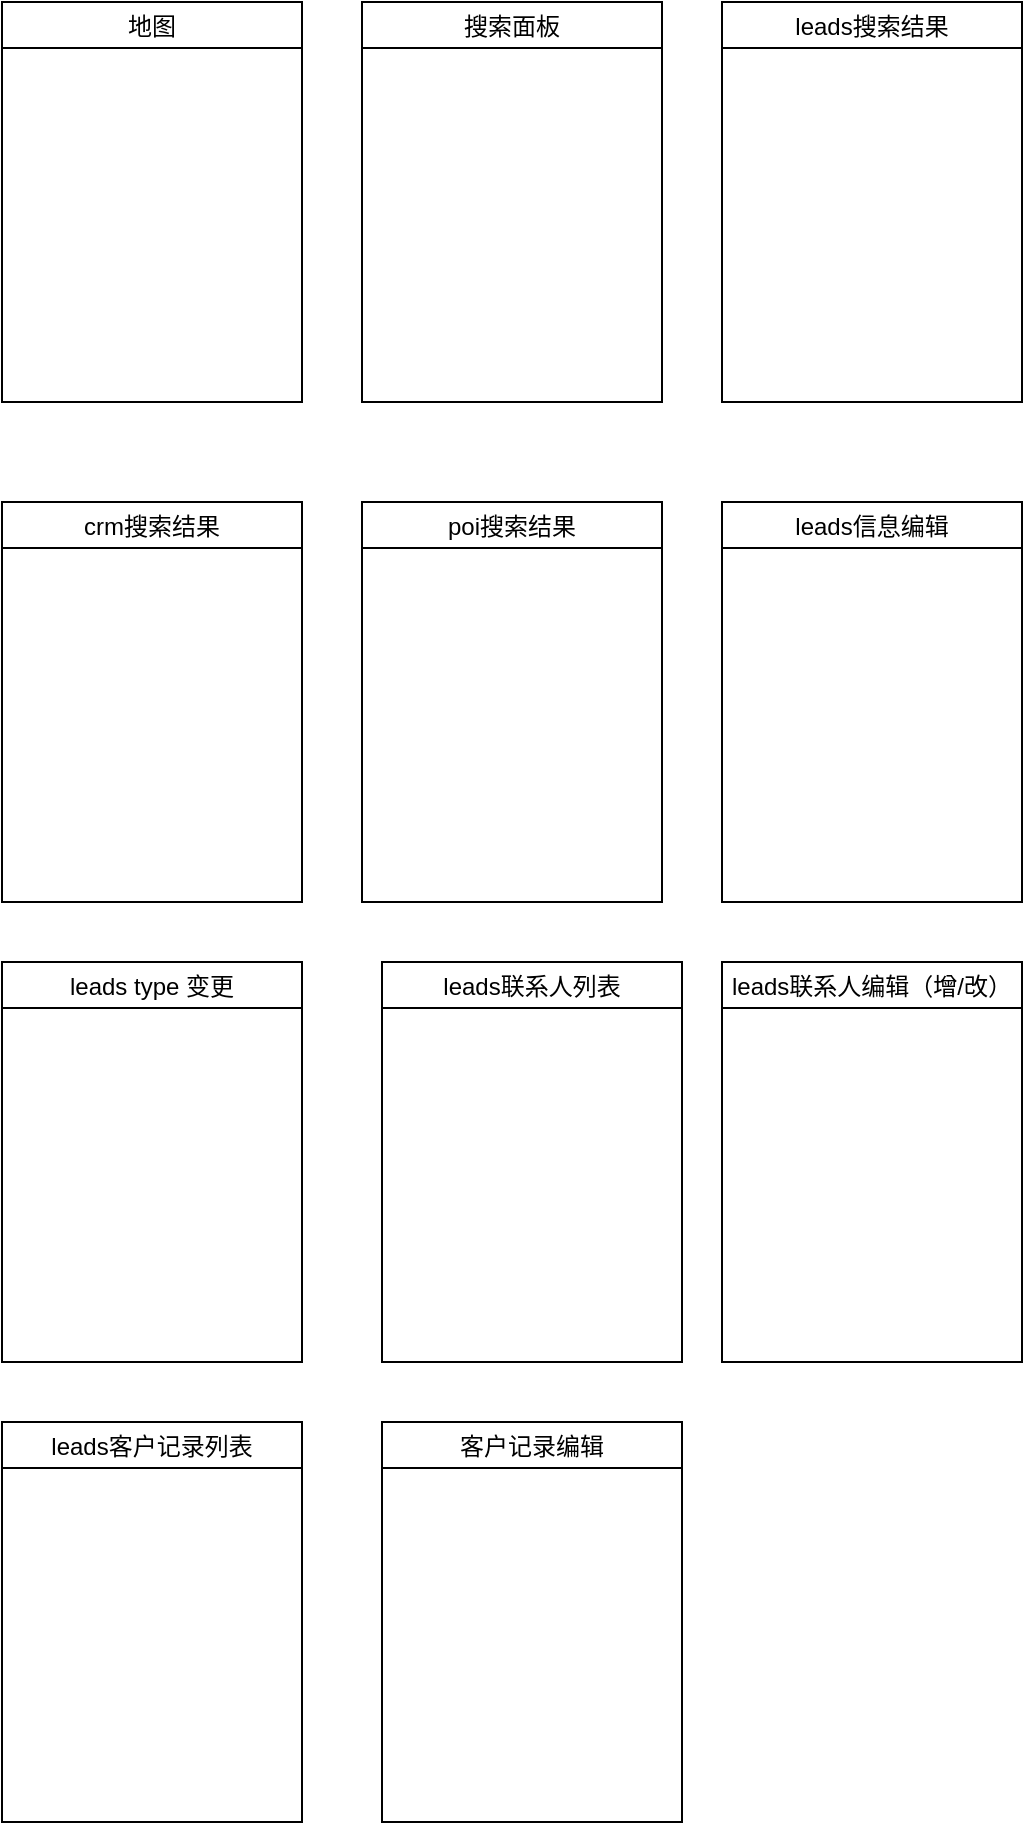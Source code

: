 <mxfile version="14.4.9" type="github">
  <diagram id="lm9k0x7NGWXTzrqfaZrK" name="Page-1">
    <mxGraphModel dx="706" dy="643" grid="1" gridSize="10" guides="1" tooltips="1" connect="1" arrows="1" fold="1" page="1" pageScale="1" pageWidth="827" pageHeight="1169" math="0" shadow="0">
      <root>
        <mxCell id="0" />
        <mxCell id="1" parent="0" />
        <mxCell id="AmwR15StngVFYwORtQfd-2" value="地图" style="swimlane;fontStyle=0" vertex="1" parent="1">
          <mxGeometry x="20" y="10" width="150" height="200" as="geometry" />
        </mxCell>
        <mxCell id="AmwR15StngVFYwORtQfd-3" value="leads搜索结果" style="swimlane;fontStyle=0" vertex="1" parent="1">
          <mxGeometry x="380" y="10" width="150" height="200" as="geometry" />
        </mxCell>
        <mxCell id="AmwR15StngVFYwORtQfd-4" value="搜索面板" style="swimlane;fontStyle=0" vertex="1" parent="1">
          <mxGeometry x="200" y="10" width="150" height="200" as="geometry" />
        </mxCell>
        <mxCell id="AmwR15StngVFYwORtQfd-5" value="crm搜索结果" style="swimlane;fontStyle=0" vertex="1" parent="1">
          <mxGeometry x="20" y="260" width="150" height="200" as="geometry" />
        </mxCell>
        <mxCell id="AmwR15StngVFYwORtQfd-6" value="poi搜索结果" style="swimlane;fontStyle=0" vertex="1" parent="1">
          <mxGeometry x="200" y="260" width="150" height="200" as="geometry" />
        </mxCell>
        <mxCell id="AmwR15StngVFYwORtQfd-7" value="leads信息编辑" style="swimlane;fontStyle=0" vertex="1" parent="1">
          <mxGeometry x="380" y="260" width="150" height="200" as="geometry" />
        </mxCell>
        <mxCell id="AmwR15StngVFYwORtQfd-8" value="leads type 变更" style="swimlane;fontStyle=0" vertex="1" parent="1">
          <mxGeometry x="20" y="490" width="150" height="200" as="geometry" />
        </mxCell>
        <mxCell id="AmwR15StngVFYwORtQfd-9" value="leads联系人列表" style="swimlane;fontStyle=0" vertex="1" parent="1">
          <mxGeometry x="210" y="490" width="150" height="200" as="geometry" />
        </mxCell>
        <mxCell id="AmwR15StngVFYwORtQfd-10" value="leads联系人编辑（增/改）" style="swimlane;fontStyle=0" vertex="1" parent="1">
          <mxGeometry x="380" y="490" width="150" height="200" as="geometry" />
        </mxCell>
        <mxCell id="AmwR15StngVFYwORtQfd-11" value="leads客户记录列表" style="swimlane;fontStyle=0" vertex="1" parent="1">
          <mxGeometry x="20" y="720" width="150" height="200" as="geometry" />
        </mxCell>
        <mxCell id="AmwR15StngVFYwORtQfd-12" value="客户记录编辑" style="swimlane;fontStyle=0" vertex="1" parent="1">
          <mxGeometry x="210" y="720" width="150" height="200" as="geometry" />
        </mxCell>
      </root>
    </mxGraphModel>
  </diagram>
</mxfile>
